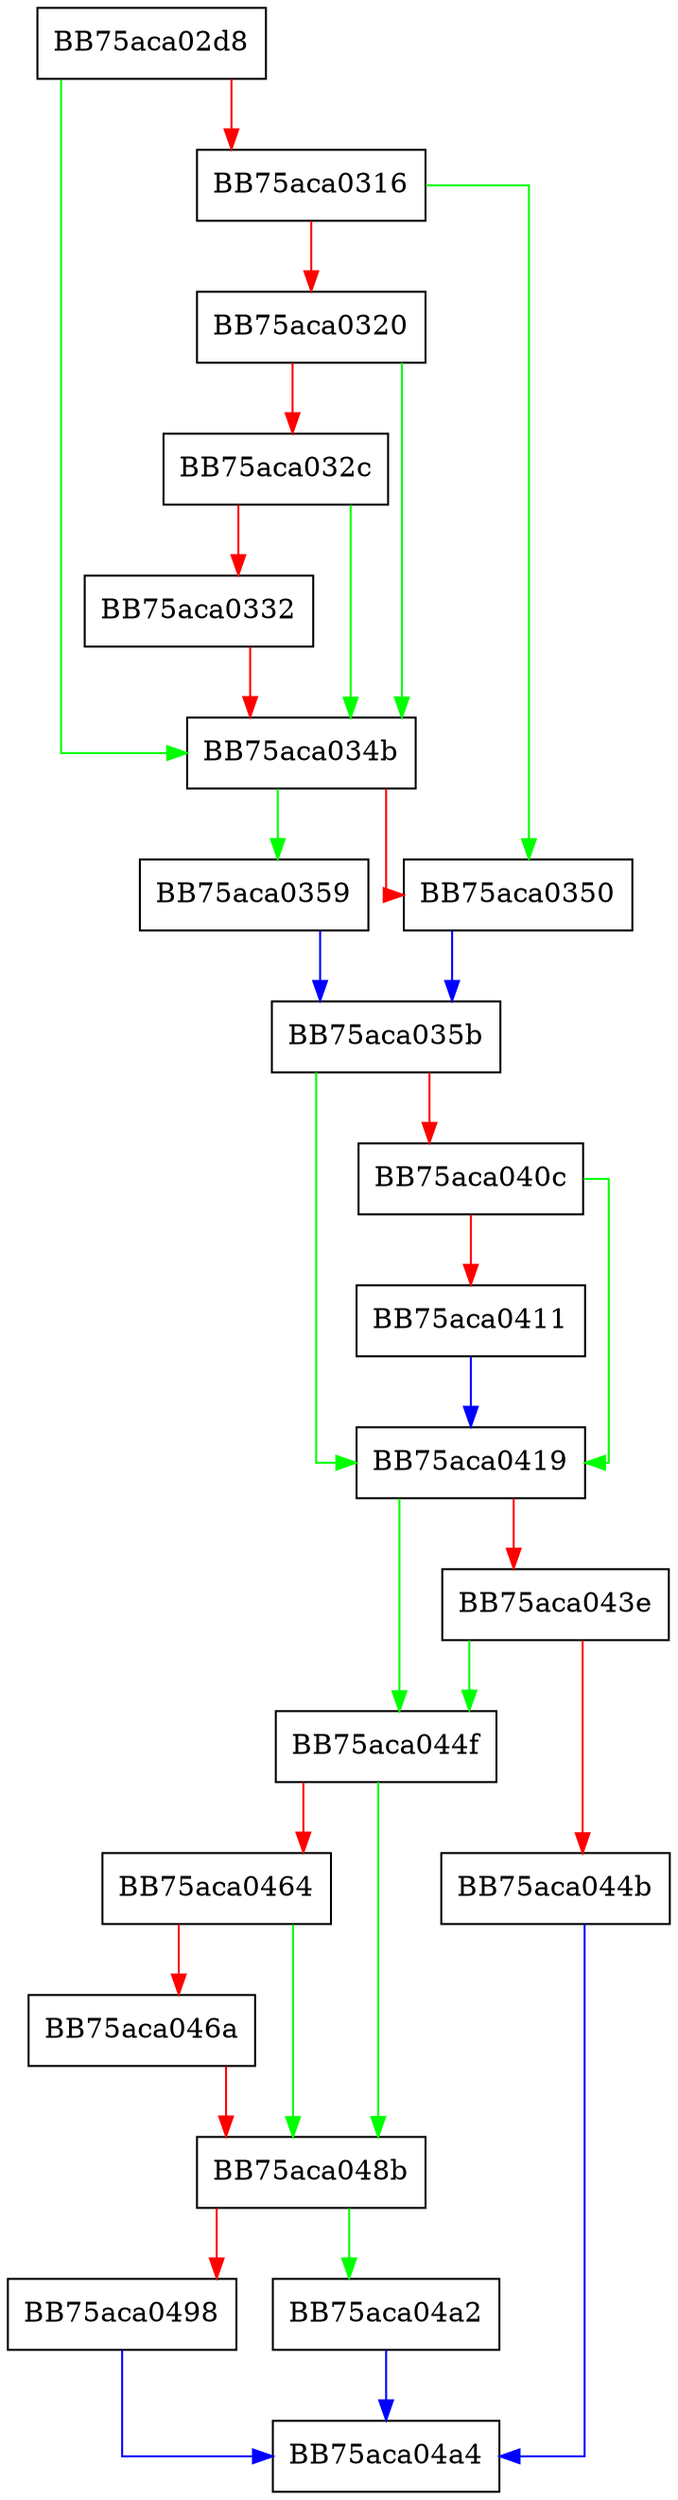 digraph ScanInlineScripts {
  node [shape="box"];
  graph [splines=ortho];
  BB75aca02d8 -> BB75aca034b [color="green"];
  BB75aca02d8 -> BB75aca0316 [color="red"];
  BB75aca0316 -> BB75aca0350 [color="green"];
  BB75aca0316 -> BB75aca0320 [color="red"];
  BB75aca0320 -> BB75aca034b [color="green"];
  BB75aca0320 -> BB75aca032c [color="red"];
  BB75aca032c -> BB75aca034b [color="green"];
  BB75aca032c -> BB75aca0332 [color="red"];
  BB75aca0332 -> BB75aca034b [color="red"];
  BB75aca034b -> BB75aca0359 [color="green"];
  BB75aca034b -> BB75aca0350 [color="red"];
  BB75aca0350 -> BB75aca035b [color="blue"];
  BB75aca0359 -> BB75aca035b [color="blue"];
  BB75aca035b -> BB75aca0419 [color="green"];
  BB75aca035b -> BB75aca040c [color="red"];
  BB75aca040c -> BB75aca0419 [color="green"];
  BB75aca040c -> BB75aca0411 [color="red"];
  BB75aca0411 -> BB75aca0419 [color="blue"];
  BB75aca0419 -> BB75aca044f [color="green"];
  BB75aca0419 -> BB75aca043e [color="red"];
  BB75aca043e -> BB75aca044f [color="green"];
  BB75aca043e -> BB75aca044b [color="red"];
  BB75aca044b -> BB75aca04a4 [color="blue"];
  BB75aca044f -> BB75aca048b [color="green"];
  BB75aca044f -> BB75aca0464 [color="red"];
  BB75aca0464 -> BB75aca048b [color="green"];
  BB75aca0464 -> BB75aca046a [color="red"];
  BB75aca046a -> BB75aca048b [color="red"];
  BB75aca048b -> BB75aca04a2 [color="green"];
  BB75aca048b -> BB75aca0498 [color="red"];
  BB75aca0498 -> BB75aca04a4 [color="blue"];
  BB75aca04a2 -> BB75aca04a4 [color="blue"];
}